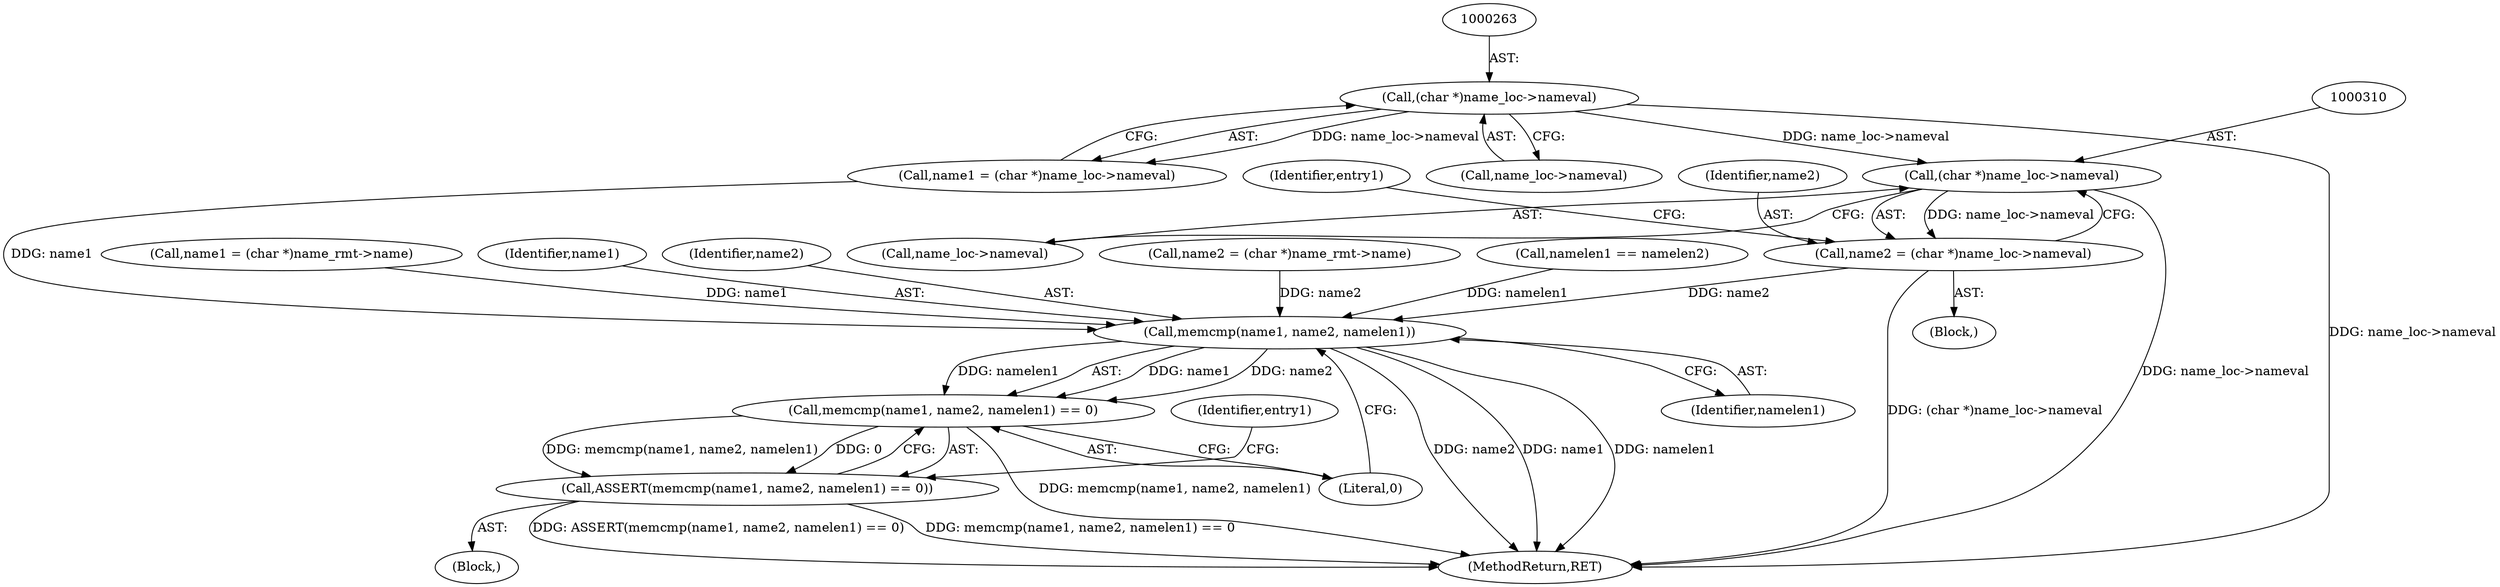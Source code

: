 digraph "0_linux_8275cdd0e7ac550dcce2b3ef6d2fb3b808c1ae59_4@pointer" {
"1000309" [label="(Call,(char *)name_loc->nameval)"];
"1000262" [label="(Call,(char *)name_loc->nameval)"];
"1000307" [label="(Call,name2 = (char *)name_loc->nameval)"];
"1000351" [label="(Call,memcmp(name1, name2, namelen1))"];
"1000350" [label="(Call,memcmp(name1, name2, namelen1) == 0)"];
"1000349" [label="(Call,ASSERT(memcmp(name1, name2, namelen1) == 0))"];
"1000307" [label="(Call,name2 = (char *)name_loc->nameval)"];
"1000355" [label="(Literal,0)"];
"1000308" [label="(Identifier,name2)"];
"1000359" [label="(Identifier,entry1)"];
"1000264" [label="(Call,name_loc->nameval)"];
"1000498" [label="(MethodReturn,RET)"];
"1000354" [label="(Identifier,namelen1)"];
"1000311" [label="(Call,name_loc->nameval)"];
"1000328" [label="(Call,name2 = (char *)name_rmt->name)"];
"1000346" [label="(Call,namelen1 == namelen2)"];
"1000260" [label="(Call,name1 = (char *)name_loc->nameval)"];
"1000262" [label="(Call,(char *)name_loc->nameval)"];
"1000281" [label="(Call,name1 = (char *)name_rmt->name)"];
"1000349" [label="(Call,ASSERT(memcmp(name1, name2, namelen1) == 0))"];
"1000294" [label="(Block,)"];
"1000339" [label="(Identifier,entry1)"];
"1000350" [label="(Call,memcmp(name1, name2, namelen1) == 0)"];
"1000352" [label="(Identifier,name1)"];
"1000353" [label="(Identifier,name2)"];
"1000351" [label="(Call,memcmp(name1, name2, namelen1))"];
"1000309" [label="(Call,(char *)name_loc->nameval)"];
"1000105" [label="(Block,)"];
"1000309" -> "1000307"  [label="AST: "];
"1000309" -> "1000311"  [label="CFG: "];
"1000310" -> "1000309"  [label="AST: "];
"1000311" -> "1000309"  [label="AST: "];
"1000307" -> "1000309"  [label="CFG: "];
"1000309" -> "1000498"  [label="DDG: name_loc->nameval"];
"1000309" -> "1000307"  [label="DDG: name_loc->nameval"];
"1000262" -> "1000309"  [label="DDG: name_loc->nameval"];
"1000262" -> "1000260"  [label="AST: "];
"1000262" -> "1000264"  [label="CFG: "];
"1000263" -> "1000262"  [label="AST: "];
"1000264" -> "1000262"  [label="AST: "];
"1000260" -> "1000262"  [label="CFG: "];
"1000262" -> "1000498"  [label="DDG: name_loc->nameval"];
"1000262" -> "1000260"  [label="DDG: name_loc->nameval"];
"1000307" -> "1000294"  [label="AST: "];
"1000308" -> "1000307"  [label="AST: "];
"1000339" -> "1000307"  [label="CFG: "];
"1000307" -> "1000498"  [label="DDG: (char *)name_loc->nameval"];
"1000307" -> "1000351"  [label="DDG: name2"];
"1000351" -> "1000350"  [label="AST: "];
"1000351" -> "1000354"  [label="CFG: "];
"1000352" -> "1000351"  [label="AST: "];
"1000353" -> "1000351"  [label="AST: "];
"1000354" -> "1000351"  [label="AST: "];
"1000355" -> "1000351"  [label="CFG: "];
"1000351" -> "1000498"  [label="DDG: name2"];
"1000351" -> "1000498"  [label="DDG: name1"];
"1000351" -> "1000498"  [label="DDG: namelen1"];
"1000351" -> "1000350"  [label="DDG: name1"];
"1000351" -> "1000350"  [label="DDG: name2"];
"1000351" -> "1000350"  [label="DDG: namelen1"];
"1000281" -> "1000351"  [label="DDG: name1"];
"1000260" -> "1000351"  [label="DDG: name1"];
"1000328" -> "1000351"  [label="DDG: name2"];
"1000346" -> "1000351"  [label="DDG: namelen1"];
"1000350" -> "1000349"  [label="AST: "];
"1000350" -> "1000355"  [label="CFG: "];
"1000355" -> "1000350"  [label="AST: "];
"1000349" -> "1000350"  [label="CFG: "];
"1000350" -> "1000498"  [label="DDG: memcmp(name1, name2, namelen1)"];
"1000350" -> "1000349"  [label="DDG: memcmp(name1, name2, namelen1)"];
"1000350" -> "1000349"  [label="DDG: 0"];
"1000349" -> "1000105"  [label="AST: "];
"1000359" -> "1000349"  [label="CFG: "];
"1000349" -> "1000498"  [label="DDG: ASSERT(memcmp(name1, name2, namelen1) == 0)"];
"1000349" -> "1000498"  [label="DDG: memcmp(name1, name2, namelen1) == 0"];
}
